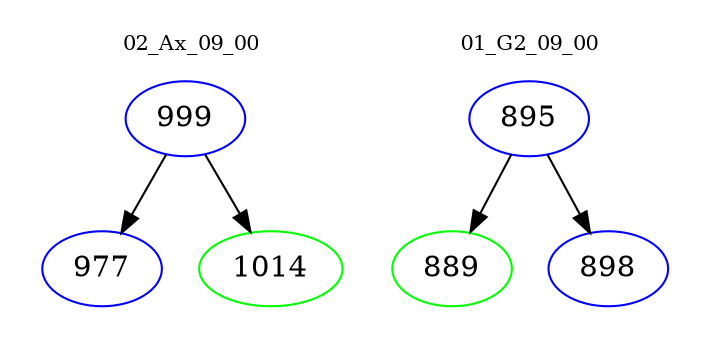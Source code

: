 digraph{
subgraph cluster_0 {
color = white
label = "02_Ax_09_00";
fontsize=10;
T0_999 [label="999", color="blue"]
T0_999 -> T0_977 [color="black"]
T0_977 [label="977", color="blue"]
T0_999 -> T0_1014 [color="black"]
T0_1014 [label="1014", color="green"]
}
subgraph cluster_1 {
color = white
label = "01_G2_09_00";
fontsize=10;
T1_895 [label="895", color="blue"]
T1_895 -> T1_889 [color="black"]
T1_889 [label="889", color="green"]
T1_895 -> T1_898 [color="black"]
T1_898 [label="898", color="blue"]
}
}
